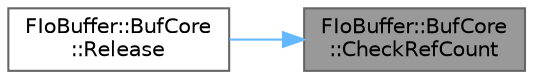 digraph "FIoBuffer::BufCore::CheckRefCount"
{
 // INTERACTIVE_SVG=YES
 // LATEX_PDF_SIZE
  bgcolor="transparent";
  edge [fontname=Helvetica,fontsize=10,labelfontname=Helvetica,labelfontsize=10];
  node [fontname=Helvetica,fontsize=10,shape=box,height=0.2,width=0.4];
  rankdir="RL";
  Node1 [id="Node000001",label="FIoBuffer::BufCore\l::CheckRefCount",height=0.2,width=0.4,color="gray40", fillcolor="grey60", style="filled", fontcolor="black",tooltip=" "];
  Node1 -> Node2 [id="edge1_Node000001_Node000002",dir="back",color="steelblue1",style="solid",tooltip=" "];
  Node2 [id="Node000002",label="FIoBuffer::BufCore\l::Release",height=0.2,width=0.4,color="grey40", fillcolor="white", style="filled",URL="$dd/d99/structFIoBuffer_1_1BufCore.html#a9d296c916650a4590dfa5a0ce9a84213",tooltip=" "];
}
